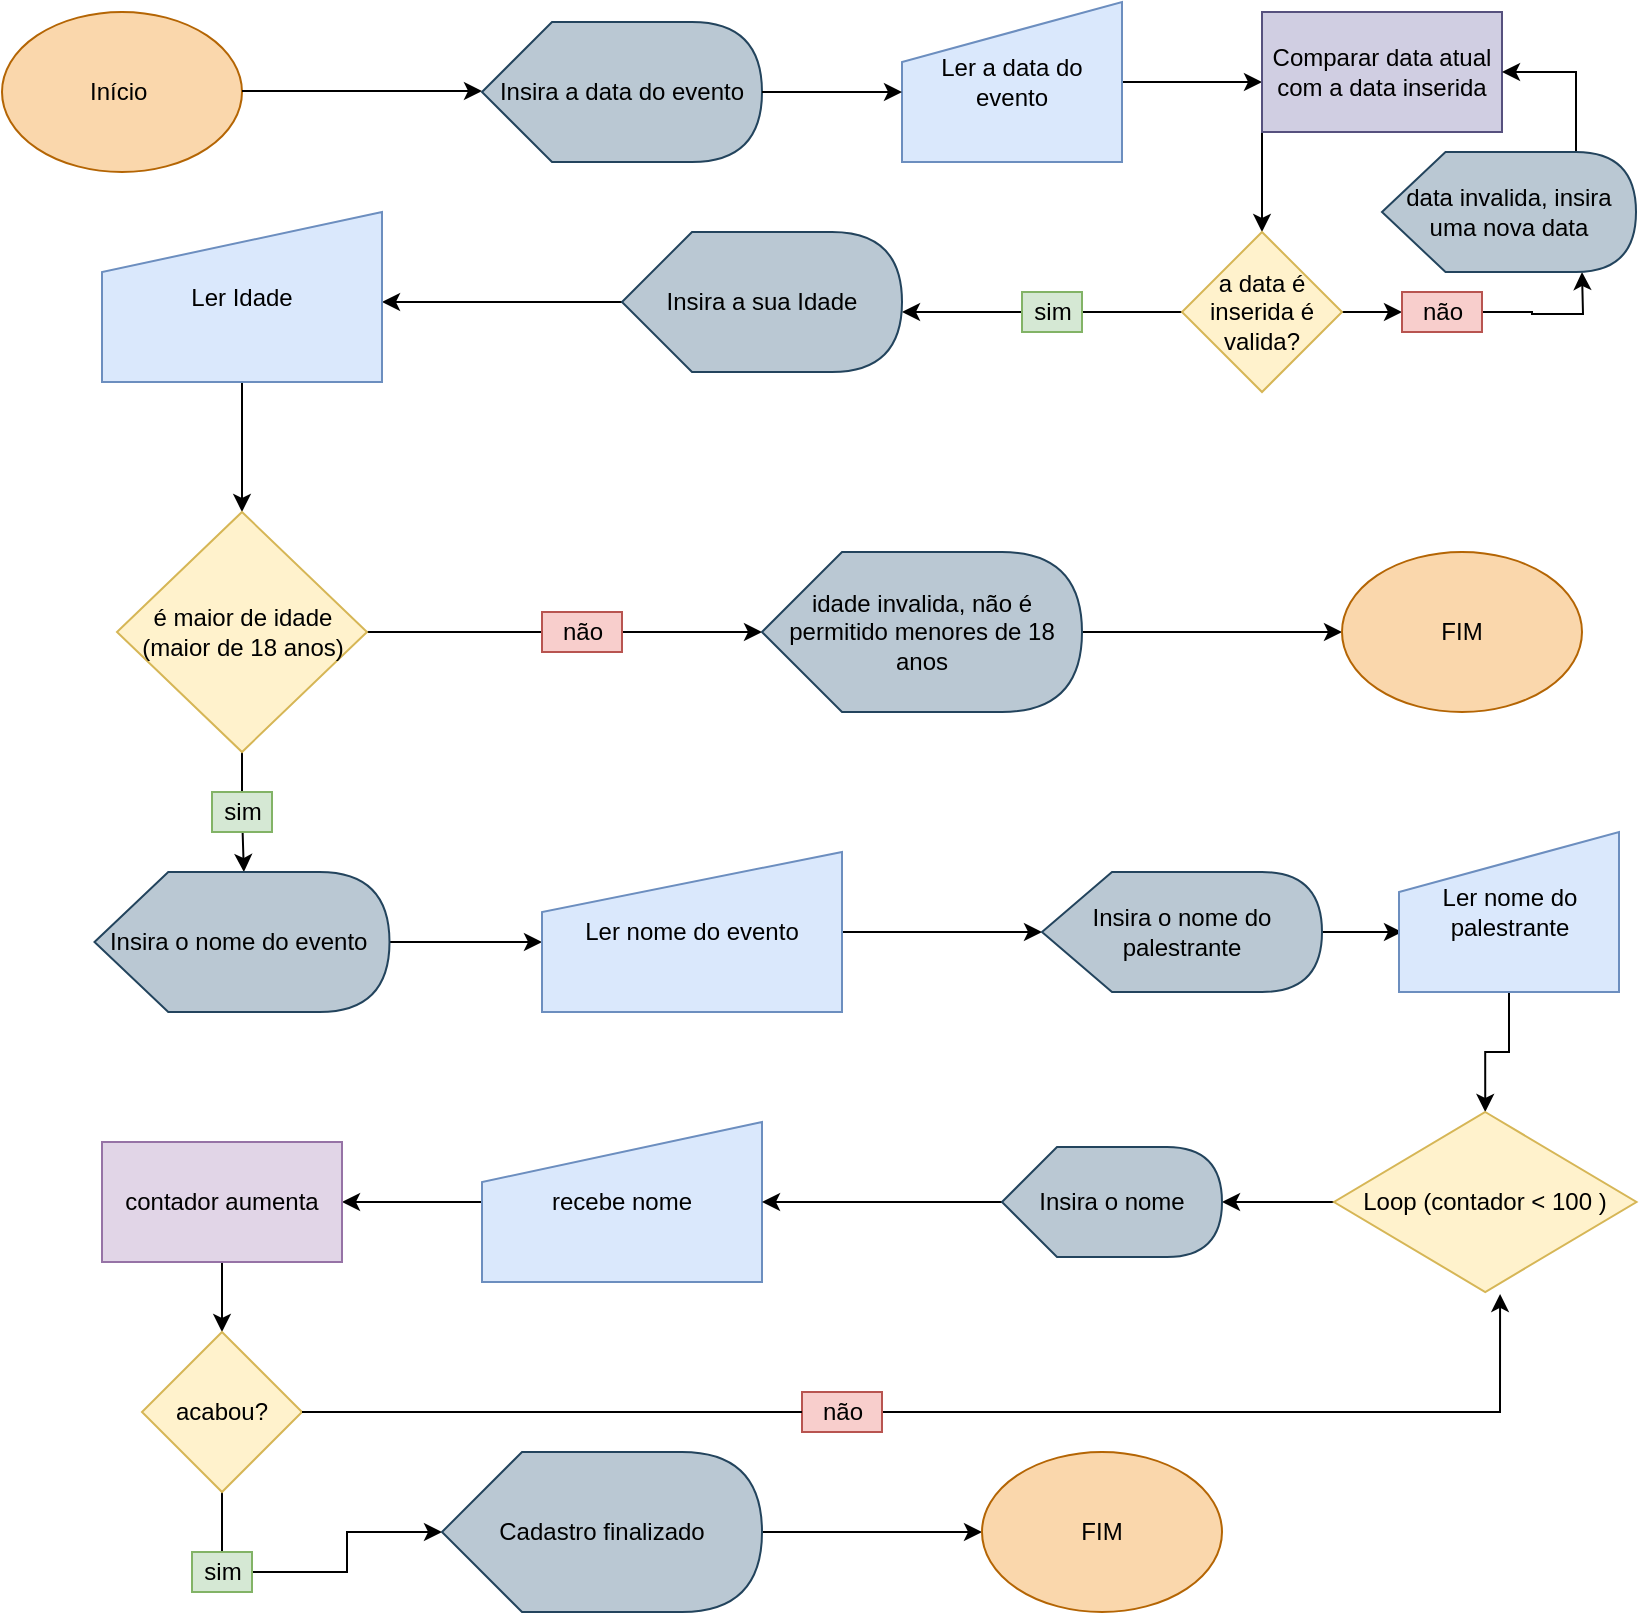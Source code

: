 <mxfile version="15.9.1" type="github">
  <diagram id="nwdqAR2-qGKvU1tdlCSS" name="Page-1">
    <mxGraphModel dx="1422" dy="794" grid="1" gridSize="10" guides="1" tooltips="1" connect="1" arrows="1" fold="1" page="1" pageScale="1" pageWidth="827" pageHeight="1169" math="0" shadow="0">
      <root>
        <mxCell id="0" />
        <mxCell id="1" parent="0" />
        <mxCell id="APfAiMEo5dcZkUS2qfxc-1" value="Início&amp;nbsp;" style="ellipse;whiteSpace=wrap;html=1;fillColor=#fad7ac;strokeColor=#b46504;" vertex="1" parent="1">
          <mxGeometry x="10" y="10" width="120" height="80" as="geometry" />
        </mxCell>
        <mxCell id="APfAiMEo5dcZkUS2qfxc-2" value="" style="endArrow=classic;html=1;rounded=0;" edge="1" parent="1">
          <mxGeometry width="50" height="50" relative="1" as="geometry">
            <mxPoint x="130" y="49.5" as="sourcePoint" />
            <mxPoint x="250" y="49.5" as="targetPoint" />
            <Array as="points">
              <mxPoint x="130" y="49.5" />
            </Array>
          </mxGeometry>
        </mxCell>
        <mxCell id="APfAiMEo5dcZkUS2qfxc-4" value="Insira a data do evento" style="shape=display;whiteSpace=wrap;html=1;fillColor=#bac8d3;strokeColor=#23445d;" vertex="1" parent="1">
          <mxGeometry x="250" y="15" width="140" height="70" as="geometry" />
        </mxCell>
        <mxCell id="APfAiMEo5dcZkUS2qfxc-7" style="edgeStyle=orthogonalEdgeStyle;rounded=0;orthogonalLoop=1;jettySize=auto;html=1;exitX=1;exitY=0.5;exitDx=0;exitDy=0;" edge="1" parent="1" source="APfAiMEo5dcZkUS2qfxc-5">
          <mxGeometry relative="1" as="geometry">
            <mxPoint x="640" y="45" as="targetPoint" />
          </mxGeometry>
        </mxCell>
        <mxCell id="APfAiMEo5dcZkUS2qfxc-5" value="Ler a data do evento" style="shape=manualInput;whiteSpace=wrap;html=1;fillColor=#dae8fc;strokeColor=#6c8ebf;" vertex="1" parent="1">
          <mxGeometry x="460" y="5" width="110" height="80" as="geometry" />
        </mxCell>
        <mxCell id="APfAiMEo5dcZkUS2qfxc-6" value="" style="endArrow=classic;html=1;rounded=0;" edge="1" parent="1" source="APfAiMEo5dcZkUS2qfxc-4">
          <mxGeometry width="50" height="50" relative="1" as="geometry">
            <mxPoint x="400" y="80" as="sourcePoint" />
            <mxPoint x="460" y="50" as="targetPoint" />
          </mxGeometry>
        </mxCell>
        <mxCell id="APfAiMEo5dcZkUS2qfxc-9" style="edgeStyle=orthogonalEdgeStyle;rounded=0;orthogonalLoop=1;jettySize=auto;html=1;exitX=0;exitY=1;exitDx=0;exitDy=0;" edge="1" parent="1" source="APfAiMEo5dcZkUS2qfxc-8">
          <mxGeometry relative="1" as="geometry">
            <mxPoint x="640" y="120" as="targetPoint" />
          </mxGeometry>
        </mxCell>
        <mxCell id="APfAiMEo5dcZkUS2qfxc-8" value="Comparar data atual com a data inserida" style="rounded=0;whiteSpace=wrap;html=1;fillColor=#d0cee2;strokeColor=#56517e;" vertex="1" parent="1">
          <mxGeometry x="640" y="10" width="120" height="60" as="geometry" />
        </mxCell>
        <mxCell id="APfAiMEo5dcZkUS2qfxc-11" style="edgeStyle=orthogonalEdgeStyle;rounded=0;orthogonalLoop=1;jettySize=auto;html=1;exitX=0;exitY=0.5;exitDx=0;exitDy=0;" edge="1" parent="1" source="APfAiMEo5dcZkUS2qfxc-10">
          <mxGeometry relative="1" as="geometry">
            <mxPoint x="460" y="160" as="targetPoint" />
            <Array as="points">
              <mxPoint x="470" y="160" />
            </Array>
          </mxGeometry>
        </mxCell>
        <mxCell id="APfAiMEo5dcZkUS2qfxc-13" style="edgeStyle=orthogonalEdgeStyle;rounded=0;orthogonalLoop=1;jettySize=auto;html=1;exitX=1;exitY=0.5;exitDx=0;exitDy=0;" edge="1" parent="1" source="APfAiMEo5dcZkUS2qfxc-10">
          <mxGeometry relative="1" as="geometry">
            <mxPoint x="710" y="160" as="targetPoint" />
          </mxGeometry>
        </mxCell>
        <mxCell id="APfAiMEo5dcZkUS2qfxc-10" value="a data é inserida é valida?" style="rhombus;whiteSpace=wrap;html=1;fillColor=#fff2cc;strokeColor=#d6b656;" vertex="1" parent="1">
          <mxGeometry x="600" y="120" width="80" height="80" as="geometry" />
        </mxCell>
        <mxCell id="APfAiMEo5dcZkUS2qfxc-12" value="sim&lt;br&gt;" style="text;html=1;align=center;verticalAlign=middle;resizable=0;points=[];autosize=1;strokeColor=#82b366;fillColor=#d5e8d4;" vertex="1" parent="1">
          <mxGeometry x="520" y="150" width="30" height="20" as="geometry" />
        </mxCell>
        <mxCell id="APfAiMEo5dcZkUS2qfxc-15" style="edgeStyle=orthogonalEdgeStyle;rounded=0;orthogonalLoop=1;jettySize=auto;html=1;" edge="1" parent="1" source="APfAiMEo5dcZkUS2qfxc-14">
          <mxGeometry relative="1" as="geometry">
            <mxPoint x="800" y="140" as="targetPoint" />
          </mxGeometry>
        </mxCell>
        <mxCell id="APfAiMEo5dcZkUS2qfxc-14" value="não" style="text;html=1;align=center;verticalAlign=middle;resizable=0;points=[];autosize=1;strokeColor=#b85450;fillColor=#f8cecc;" vertex="1" parent="1">
          <mxGeometry x="710" y="150" width="40" height="20" as="geometry" />
        </mxCell>
        <mxCell id="APfAiMEo5dcZkUS2qfxc-17" style="edgeStyle=orthogonalEdgeStyle;rounded=0;orthogonalLoop=1;jettySize=auto;html=1;exitX=0;exitY=0;exitDx=97;exitDy=0;exitPerimeter=0;entryX=1;entryY=0.5;entryDx=0;entryDy=0;" edge="1" parent="1" source="APfAiMEo5dcZkUS2qfxc-16" target="APfAiMEo5dcZkUS2qfxc-8">
          <mxGeometry relative="1" as="geometry" />
        </mxCell>
        <mxCell id="APfAiMEo5dcZkUS2qfxc-16" value="data invalida, insira uma nova data" style="shape=display;whiteSpace=wrap;html=1;fillColor=#bac8d3;strokeColor=#23445d;" vertex="1" parent="1">
          <mxGeometry x="700" y="80" width="127" height="60" as="geometry" />
        </mxCell>
        <mxCell id="APfAiMEo5dcZkUS2qfxc-20" style="edgeStyle=orthogonalEdgeStyle;rounded=0;orthogonalLoop=1;jettySize=auto;html=1;" edge="1" parent="1" source="APfAiMEo5dcZkUS2qfxc-19">
          <mxGeometry relative="1" as="geometry">
            <mxPoint x="200" y="155" as="targetPoint" />
          </mxGeometry>
        </mxCell>
        <mxCell id="APfAiMEo5dcZkUS2qfxc-19" value="Insira a sua Idade" style="shape=display;whiteSpace=wrap;html=1;fillColor=#bac8d3;strokeColor=#23445d;" vertex="1" parent="1">
          <mxGeometry x="320" y="120" width="140" height="70" as="geometry" />
        </mxCell>
        <mxCell id="APfAiMEo5dcZkUS2qfxc-22" style="edgeStyle=orthogonalEdgeStyle;rounded=0;orthogonalLoop=1;jettySize=auto;html=1;exitX=0.5;exitY=1;exitDx=0;exitDy=0;" edge="1" parent="1" source="APfAiMEo5dcZkUS2qfxc-21">
          <mxGeometry relative="1" as="geometry">
            <mxPoint x="130" y="260" as="targetPoint" />
          </mxGeometry>
        </mxCell>
        <mxCell id="APfAiMEo5dcZkUS2qfxc-21" value="Ler Idade" style="shape=manualInput;whiteSpace=wrap;html=1;fillColor=#dae8fc;strokeColor=#6c8ebf;" vertex="1" parent="1">
          <mxGeometry x="60" y="110" width="140" height="85" as="geometry" />
        </mxCell>
        <mxCell id="APfAiMEo5dcZkUS2qfxc-24" style="edgeStyle=orthogonalEdgeStyle;rounded=0;orthogonalLoop=1;jettySize=auto;html=1;exitX=1;exitY=0.5;exitDx=0;exitDy=0;exitPerimeter=0;entryX=1;entryY=0.5;entryDx=0;entryDy=0;" edge="1" parent="1" source="APfAiMEo5dcZkUS2qfxc-23" target="APfAiMEo5dcZkUS2qfxc-23">
          <mxGeometry relative="1" as="geometry">
            <mxPoint x="280" y="320" as="targetPoint" />
          </mxGeometry>
        </mxCell>
        <mxCell id="APfAiMEo5dcZkUS2qfxc-49" style="edgeStyle=orthogonalEdgeStyle;rounded=0;orthogonalLoop=1;jettySize=auto;html=1;entryX=0;entryY=0.5;entryDx=0;entryDy=0;entryPerimeter=0;" edge="1" parent="1" source="APfAiMEo5dcZkUS2qfxc-23" target="APfAiMEo5dcZkUS2qfxc-27">
          <mxGeometry relative="1" as="geometry" />
        </mxCell>
        <mxCell id="APfAiMEo5dcZkUS2qfxc-58" style="edgeStyle=orthogonalEdgeStyle;rounded=0;orthogonalLoop=1;jettySize=auto;html=1;entryX=0;entryY=0;entryDx=74.688;entryDy=0;entryPerimeter=0;" edge="1" parent="1" source="APfAiMEo5dcZkUS2qfxc-23" target="APfAiMEo5dcZkUS2qfxc-32">
          <mxGeometry relative="1" as="geometry" />
        </mxCell>
        <mxCell id="APfAiMEo5dcZkUS2qfxc-23" value="é maior de idade (maior de 18 anos)" style="rhombus;whiteSpace=wrap;html=1;fillColor=#fff2cc;strokeColor=#d6b656;" vertex="1" parent="1">
          <mxGeometry x="67.5" y="260" width="125" height="120" as="geometry" />
        </mxCell>
        <mxCell id="APfAiMEo5dcZkUS2qfxc-25" value="não" style="text;html=1;align=center;verticalAlign=middle;resizable=0;points=[];autosize=1;strokeColor=#b85450;fillColor=#f8cecc;" vertex="1" parent="1">
          <mxGeometry x="280" y="310" width="40" height="20" as="geometry" />
        </mxCell>
        <mxCell id="APfAiMEo5dcZkUS2qfxc-28" style="edgeStyle=orthogonalEdgeStyle;rounded=0;orthogonalLoop=1;jettySize=auto;html=1;exitX=1;exitY=0.5;exitDx=0;exitDy=0;exitPerimeter=0;entryX=0;entryY=0.5;entryDx=0;entryDy=0;" edge="1" parent="1" source="APfAiMEo5dcZkUS2qfxc-27" target="APfAiMEo5dcZkUS2qfxc-29">
          <mxGeometry relative="1" as="geometry">
            <mxPoint x="650" y="320" as="targetPoint" />
          </mxGeometry>
        </mxCell>
        <mxCell id="APfAiMEo5dcZkUS2qfxc-27" value="idade invalida, não é permitido menores de 18 anos" style="shape=display;whiteSpace=wrap;html=1;fillColor=#bac8d3;strokeColor=#23445d;" vertex="1" parent="1">
          <mxGeometry x="390" y="280" width="160" height="80" as="geometry" />
        </mxCell>
        <mxCell id="APfAiMEo5dcZkUS2qfxc-29" value="FIM" style="ellipse;whiteSpace=wrap;html=1;fillColor=#fad7ac;strokeColor=#b46504;" vertex="1" parent="1">
          <mxGeometry x="680" y="280" width="120" height="80" as="geometry" />
        </mxCell>
        <mxCell id="APfAiMEo5dcZkUS2qfxc-33" style="edgeStyle=orthogonalEdgeStyle;rounded=0;orthogonalLoop=1;jettySize=auto;html=1;" edge="1" parent="1" source="APfAiMEo5dcZkUS2qfxc-32">
          <mxGeometry relative="1" as="geometry">
            <mxPoint x="280" y="475" as="targetPoint" />
          </mxGeometry>
        </mxCell>
        <mxCell id="APfAiMEo5dcZkUS2qfxc-32" value="Insira o nome do evento&amp;nbsp;" style="shape=display;whiteSpace=wrap;html=1;fillColor=#bac8d3;strokeColor=#23445d;" vertex="1" parent="1">
          <mxGeometry x="56.25" y="440" width="147.5" height="70" as="geometry" />
        </mxCell>
        <mxCell id="APfAiMEo5dcZkUS2qfxc-35" style="edgeStyle=orthogonalEdgeStyle;rounded=0;orthogonalLoop=1;jettySize=auto;html=1;" edge="1" parent="1" source="APfAiMEo5dcZkUS2qfxc-34">
          <mxGeometry relative="1" as="geometry">
            <mxPoint x="530" y="470" as="targetPoint" />
          </mxGeometry>
        </mxCell>
        <mxCell id="APfAiMEo5dcZkUS2qfxc-34" value="Ler nome do evento" style="shape=manualInput;whiteSpace=wrap;html=1;fillColor=#dae8fc;strokeColor=#6c8ebf;" vertex="1" parent="1">
          <mxGeometry x="280" y="430" width="150" height="80" as="geometry" />
        </mxCell>
        <mxCell id="APfAiMEo5dcZkUS2qfxc-37" style="edgeStyle=orthogonalEdgeStyle;rounded=0;orthogonalLoop=1;jettySize=auto;html=1;exitX=1;exitY=0.5;exitDx=0;exitDy=0;exitPerimeter=0;" edge="1" parent="1" source="APfAiMEo5dcZkUS2qfxc-36">
          <mxGeometry relative="1" as="geometry">
            <mxPoint x="710" y="470" as="targetPoint" />
          </mxGeometry>
        </mxCell>
        <mxCell id="APfAiMEo5dcZkUS2qfxc-36" value="Insira o nome do palestrante" style="shape=display;whiteSpace=wrap;html=1;fillColor=#bac8d3;strokeColor=#23445d;" vertex="1" parent="1">
          <mxGeometry x="530" y="440" width="140" height="60" as="geometry" />
        </mxCell>
        <mxCell id="APfAiMEo5dcZkUS2qfxc-62" style="edgeStyle=orthogonalEdgeStyle;rounded=0;orthogonalLoop=1;jettySize=auto;html=1;entryX=0.5;entryY=0;entryDx=0;entryDy=0;" edge="1" parent="1" source="APfAiMEo5dcZkUS2qfxc-38" target="APfAiMEo5dcZkUS2qfxc-61">
          <mxGeometry relative="1" as="geometry" />
        </mxCell>
        <mxCell id="APfAiMEo5dcZkUS2qfxc-38" value="Ler nome do palestrante" style="shape=manualInput;whiteSpace=wrap;html=1;fillColor=#dae8fc;strokeColor=#6c8ebf;" vertex="1" parent="1">
          <mxGeometry x="708.5" y="420" width="110" height="80" as="geometry" />
        </mxCell>
        <mxCell id="APfAiMEo5dcZkUS2qfxc-46" style="edgeStyle=orthogonalEdgeStyle;rounded=0;orthogonalLoop=1;jettySize=auto;html=1;exitX=0;exitY=0.5;exitDx=0;exitDy=0;entryX=1;entryY=0.5;entryDx=0;entryDy=0;startArrow=none;" edge="1" parent="1" source="APfAiMEo5dcZkUS2qfxc-65">
          <mxGeometry relative="1" as="geometry">
            <mxPoint x="360" y="605" as="sourcePoint" />
            <mxPoint x="180" y="605" as="targetPoint" />
          </mxGeometry>
        </mxCell>
        <mxCell id="APfAiMEo5dcZkUS2qfxc-50" value="sim&lt;br&gt;" style="text;html=1;align=center;verticalAlign=middle;resizable=0;points=[];autosize=1;strokeColor=#82b366;fillColor=#d5e8d4;" vertex="1" parent="1">
          <mxGeometry x="115" y="400" width="30" height="20" as="geometry" />
        </mxCell>
        <mxCell id="APfAiMEo5dcZkUS2qfxc-63" style="edgeStyle=orthogonalEdgeStyle;rounded=0;orthogonalLoop=1;jettySize=auto;html=1;" edge="1" parent="1" source="APfAiMEo5dcZkUS2qfxc-61">
          <mxGeometry relative="1" as="geometry">
            <mxPoint x="620" y="605" as="targetPoint" />
          </mxGeometry>
        </mxCell>
        <mxCell id="APfAiMEo5dcZkUS2qfxc-61" value="&lt;span&gt;Loop (contador &amp;lt; 100 )&lt;/span&gt;" style="rhombus;whiteSpace=wrap;html=1;fillColor=#fff2cc;strokeColor=#d6b656;" vertex="1" parent="1">
          <mxGeometry x="676" y="560" width="151.25" height="90" as="geometry" />
        </mxCell>
        <mxCell id="APfAiMEo5dcZkUS2qfxc-71" style="edgeStyle=orthogonalEdgeStyle;rounded=0;orthogonalLoop=1;jettySize=auto;html=1;" edge="1" parent="1" source="APfAiMEo5dcZkUS2qfxc-66">
          <mxGeometry relative="1" as="geometry">
            <mxPoint x="120" y="670" as="targetPoint" />
          </mxGeometry>
        </mxCell>
        <mxCell id="APfAiMEo5dcZkUS2qfxc-66" value="contador aumenta" style="rounded=0;whiteSpace=wrap;html=1;fillColor=#e1d5e7;strokeColor=#9673a6;" vertex="1" parent="1">
          <mxGeometry x="60" y="575" width="120" height="60" as="geometry" />
        </mxCell>
        <mxCell id="APfAiMEo5dcZkUS2qfxc-74" style="edgeStyle=orthogonalEdgeStyle;rounded=0;orthogonalLoop=1;jettySize=auto;html=1;startArrow=none;entryX=0.549;entryY=1.011;entryDx=0;entryDy=0;entryPerimeter=0;" edge="1" parent="1" source="APfAiMEo5dcZkUS2qfxc-75" target="APfAiMEo5dcZkUS2qfxc-61">
          <mxGeometry relative="1" as="geometry">
            <mxPoint x="280" y="710" as="targetPoint" />
          </mxGeometry>
        </mxCell>
        <mxCell id="APfAiMEo5dcZkUS2qfxc-80" style="edgeStyle=orthogonalEdgeStyle;rounded=0;orthogonalLoop=1;jettySize=auto;html=1;entryX=0.5;entryY=0.5;entryDx=0;entryDy=0;entryPerimeter=0;" edge="1" parent="1" source="APfAiMEo5dcZkUS2qfxc-72" target="APfAiMEo5dcZkUS2qfxc-78">
          <mxGeometry relative="1" as="geometry" />
        </mxCell>
        <mxCell id="APfAiMEo5dcZkUS2qfxc-72" value="acabou?" style="rhombus;whiteSpace=wrap;html=1;fillColor=#fff2cc;strokeColor=#d6b656;" vertex="1" parent="1">
          <mxGeometry x="80" y="670" width="80" height="80" as="geometry" />
        </mxCell>
        <mxCell id="APfAiMEo5dcZkUS2qfxc-75" value="não" style="text;html=1;align=center;verticalAlign=middle;resizable=0;points=[];autosize=1;strokeColor=#b85450;fillColor=#f8cecc;" vertex="1" parent="1">
          <mxGeometry x="410" y="700" width="40" height="20" as="geometry" />
        </mxCell>
        <mxCell id="APfAiMEo5dcZkUS2qfxc-76" value="" style="edgeStyle=orthogonalEdgeStyle;rounded=0;orthogonalLoop=1;jettySize=auto;html=1;endArrow=none;" edge="1" parent="1" source="APfAiMEo5dcZkUS2qfxc-72" target="APfAiMEo5dcZkUS2qfxc-75">
          <mxGeometry relative="1" as="geometry">
            <mxPoint x="230" y="710" as="targetPoint" />
            <mxPoint x="160" y="710" as="sourcePoint" />
          </mxGeometry>
        </mxCell>
        <mxCell id="APfAiMEo5dcZkUS2qfxc-82" style="edgeStyle=orthogonalEdgeStyle;rounded=0;orthogonalLoop=1;jettySize=auto;html=1;" edge="1" parent="1" source="APfAiMEo5dcZkUS2qfxc-78" target="APfAiMEo5dcZkUS2qfxc-79">
          <mxGeometry relative="1" as="geometry" />
        </mxCell>
        <mxCell id="APfAiMEo5dcZkUS2qfxc-78" value="sim&lt;br&gt;" style="text;html=1;align=center;verticalAlign=middle;resizable=0;points=[];autosize=1;strokeColor=#82b366;fillColor=#d5e8d4;" vertex="1" parent="1">
          <mxGeometry x="105" y="780" width="30" height="20" as="geometry" />
        </mxCell>
        <mxCell id="APfAiMEo5dcZkUS2qfxc-83" style="edgeStyle=orthogonalEdgeStyle;rounded=0;orthogonalLoop=1;jettySize=auto;html=1;" edge="1" parent="1" source="APfAiMEo5dcZkUS2qfxc-79">
          <mxGeometry relative="1" as="geometry">
            <mxPoint x="500" y="770" as="targetPoint" />
          </mxGeometry>
        </mxCell>
        <mxCell id="APfAiMEo5dcZkUS2qfxc-79" value="Cadastro finalizado" style="shape=display;whiteSpace=wrap;html=1;fillColor=#bac8d3;strokeColor=#23445d;" vertex="1" parent="1">
          <mxGeometry x="230" y="730" width="160" height="80" as="geometry" />
        </mxCell>
        <mxCell id="APfAiMEo5dcZkUS2qfxc-84" value="FIM" style="ellipse;whiteSpace=wrap;html=1;fillColor=#fad7ac;strokeColor=#b46504;" vertex="1" parent="1">
          <mxGeometry x="500" y="730" width="120" height="80" as="geometry" />
        </mxCell>
        <mxCell id="APfAiMEo5dcZkUS2qfxc-65" value="recebe nome" style="shape=manualInput;whiteSpace=wrap;html=1;fillColor=#dae8fc;strokeColor=#6c8ebf;" vertex="1" parent="1">
          <mxGeometry x="250" y="565" width="140" height="80" as="geometry" />
        </mxCell>
        <mxCell id="APfAiMEo5dcZkUS2qfxc-87" style="edgeStyle=orthogonalEdgeStyle;rounded=0;orthogonalLoop=1;jettySize=auto;html=1;entryX=1;entryY=0.5;entryDx=0;entryDy=0;" edge="1" parent="1" source="APfAiMEo5dcZkUS2qfxc-86" target="APfAiMEo5dcZkUS2qfxc-65">
          <mxGeometry relative="1" as="geometry" />
        </mxCell>
        <mxCell id="APfAiMEo5dcZkUS2qfxc-86" value="Insira o nome" style="shape=display;whiteSpace=wrap;html=1;fillColor=#bac8d3;strokeColor=#23445d;" vertex="1" parent="1">
          <mxGeometry x="510" y="577.5" width="110" height="55" as="geometry" />
        </mxCell>
      </root>
    </mxGraphModel>
  </diagram>
</mxfile>
